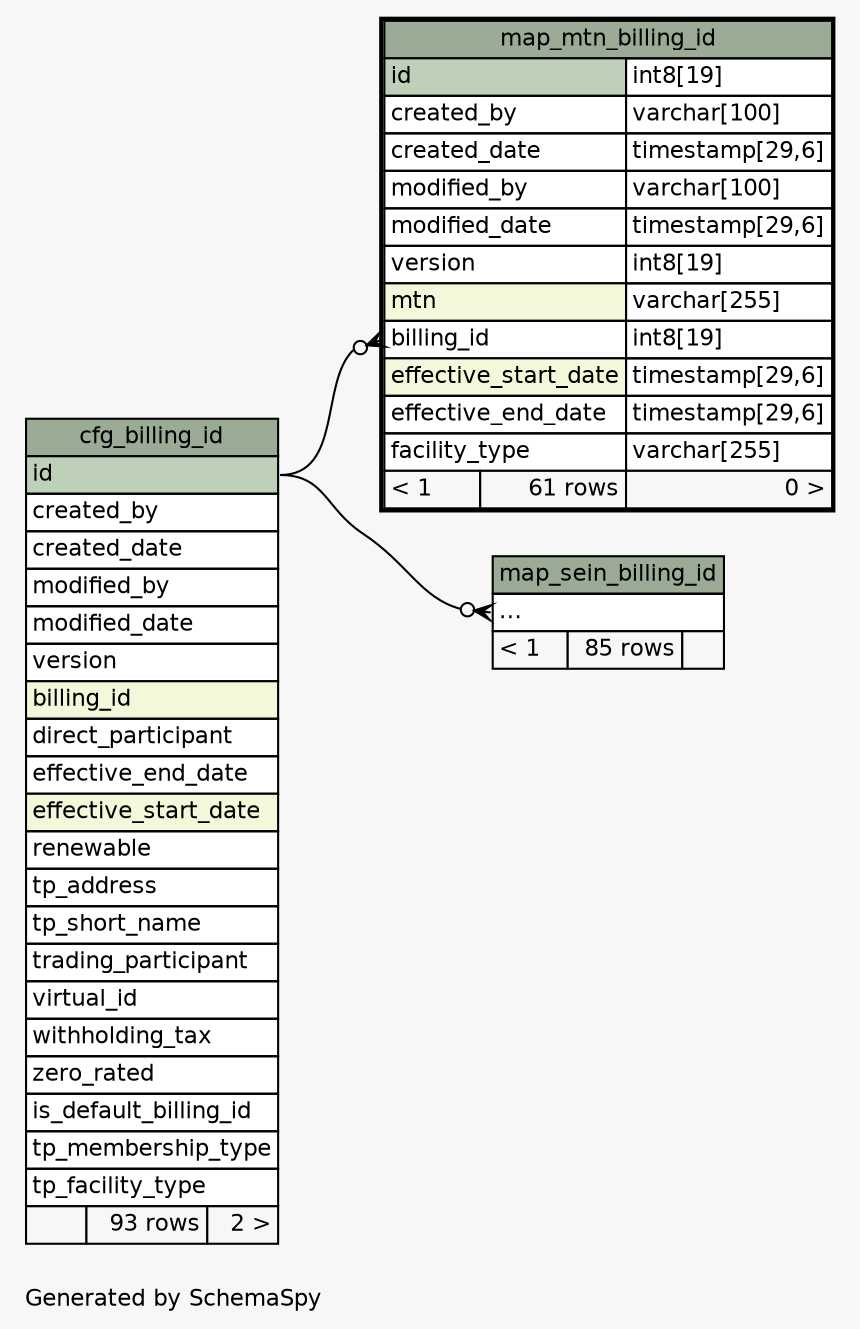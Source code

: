 // dot 2.36.0 on Mac OS X 10.12.6
// SchemaSpy rev 590
digraph "twoDegreesRelationshipsDiagram" {
  graph [
    rankdir="RL"
    bgcolor="#f7f7f7"
    label="\nGenerated by SchemaSpy"
    labeljust="l"
    nodesep="0.18"
    ranksep="0.46"
    fontname="Helvetica"
    fontsize="11"
  ];
  node [
    fontname="Helvetica"
    fontsize="11"
    shape="plaintext"
  ];
  edge [
    arrowsize="0.8"
  ];
  "map_mtn_billing_id":"billing_id":w -> "cfg_billing_id":"id":e [arrowhead=none dir=back arrowtail=crowodot];
  "map_sein_billing_id":"elipses":w -> "cfg_billing_id":"id":e [arrowhead=none dir=back arrowtail=crowodot];
  "cfg_billing_id" [
    label=<
    <TABLE BORDER="0" CELLBORDER="1" CELLSPACING="0" BGCOLOR="#ffffff">
      <TR><TD COLSPAN="3" BGCOLOR="#9bab96" ALIGN="CENTER">cfg_billing_id</TD></TR>
      <TR><TD PORT="id" COLSPAN="3" BGCOLOR="#bed1b8" ALIGN="LEFT">id</TD></TR>
      <TR><TD PORT="created_by" COLSPAN="3" ALIGN="LEFT">created_by</TD></TR>
      <TR><TD PORT="created_date" COLSPAN="3" ALIGN="LEFT">created_date</TD></TR>
      <TR><TD PORT="modified_by" COLSPAN="3" ALIGN="LEFT">modified_by</TD></TR>
      <TR><TD PORT="modified_date" COLSPAN="3" ALIGN="LEFT">modified_date</TD></TR>
      <TR><TD PORT="version" COLSPAN="3" ALIGN="LEFT">version</TD></TR>
      <TR><TD PORT="billing_id" COLSPAN="3" BGCOLOR="#f4f7da" ALIGN="LEFT">billing_id</TD></TR>
      <TR><TD PORT="direct_participant" COLSPAN="3" ALIGN="LEFT">direct_participant</TD></TR>
      <TR><TD PORT="effective_end_date" COLSPAN="3" ALIGN="LEFT">effective_end_date</TD></TR>
      <TR><TD PORT="effective_start_date" COLSPAN="3" BGCOLOR="#f4f7da" ALIGN="LEFT">effective_start_date</TD></TR>
      <TR><TD PORT="renewable" COLSPAN="3" ALIGN="LEFT">renewable</TD></TR>
      <TR><TD PORT="tp_address" COLSPAN="3" ALIGN="LEFT">tp_address</TD></TR>
      <TR><TD PORT="tp_short_name" COLSPAN="3" ALIGN="LEFT">tp_short_name</TD></TR>
      <TR><TD PORT="trading_participant" COLSPAN="3" ALIGN="LEFT">trading_participant</TD></TR>
      <TR><TD PORT="virtual_id" COLSPAN="3" ALIGN="LEFT">virtual_id</TD></TR>
      <TR><TD PORT="withholding_tax" COLSPAN="3" ALIGN="LEFT">withholding_tax</TD></TR>
      <TR><TD PORT="zero_rated" COLSPAN="3" ALIGN="LEFT">zero_rated</TD></TR>
      <TR><TD PORT="is_default_billing_id" COLSPAN="3" ALIGN="LEFT">is_default_billing_id</TD></TR>
      <TR><TD PORT="tp_membership_type" COLSPAN="3" ALIGN="LEFT">tp_membership_type</TD></TR>
      <TR><TD PORT="tp_facility_type" COLSPAN="3" ALIGN="LEFT">tp_facility_type</TD></TR>
      <TR><TD ALIGN="LEFT" BGCOLOR="#f7f7f7">  </TD><TD ALIGN="RIGHT" BGCOLOR="#f7f7f7">93 rows</TD><TD ALIGN="RIGHT" BGCOLOR="#f7f7f7">2 &gt;</TD></TR>
    </TABLE>>
    URL="cfg_billing_id.html"
    tooltip="cfg_billing_id"
  ];
  "map_mtn_billing_id" [
    label=<
    <TABLE BORDER="2" CELLBORDER="1" CELLSPACING="0" BGCOLOR="#ffffff">
      <TR><TD COLSPAN="3" BGCOLOR="#9bab96" ALIGN="CENTER">map_mtn_billing_id</TD></TR>
      <TR><TD PORT="id" COLSPAN="2" BGCOLOR="#bed1b8" ALIGN="LEFT">id</TD><TD PORT="id.type" ALIGN="LEFT">int8[19]</TD></TR>
      <TR><TD PORT="created_by" COLSPAN="2" ALIGN="LEFT">created_by</TD><TD PORT="created_by.type" ALIGN="LEFT">varchar[100]</TD></TR>
      <TR><TD PORT="created_date" COLSPAN="2" ALIGN="LEFT">created_date</TD><TD PORT="created_date.type" ALIGN="LEFT">timestamp[29,6]</TD></TR>
      <TR><TD PORT="modified_by" COLSPAN="2" ALIGN="LEFT">modified_by</TD><TD PORT="modified_by.type" ALIGN="LEFT">varchar[100]</TD></TR>
      <TR><TD PORT="modified_date" COLSPAN="2" ALIGN="LEFT">modified_date</TD><TD PORT="modified_date.type" ALIGN="LEFT">timestamp[29,6]</TD></TR>
      <TR><TD PORT="version" COLSPAN="2" ALIGN="LEFT">version</TD><TD PORT="version.type" ALIGN="LEFT">int8[19]</TD></TR>
      <TR><TD PORT="mtn" COLSPAN="2" BGCOLOR="#f4f7da" ALIGN="LEFT">mtn</TD><TD PORT="mtn.type" ALIGN="LEFT">varchar[255]</TD></TR>
      <TR><TD PORT="billing_id" COLSPAN="2" ALIGN="LEFT">billing_id</TD><TD PORT="billing_id.type" ALIGN="LEFT">int8[19]</TD></TR>
      <TR><TD PORT="effective_start_date" COLSPAN="2" BGCOLOR="#f4f7da" ALIGN="LEFT">effective_start_date</TD><TD PORT="effective_start_date.type" ALIGN="LEFT">timestamp[29,6]</TD></TR>
      <TR><TD PORT="effective_end_date" COLSPAN="2" ALIGN="LEFT">effective_end_date</TD><TD PORT="effective_end_date.type" ALIGN="LEFT">timestamp[29,6]</TD></TR>
      <TR><TD PORT="facility_type" COLSPAN="2" ALIGN="LEFT">facility_type</TD><TD PORT="facility_type.type" ALIGN="LEFT">varchar[255]</TD></TR>
      <TR><TD ALIGN="LEFT" BGCOLOR="#f7f7f7">&lt; 1</TD><TD ALIGN="RIGHT" BGCOLOR="#f7f7f7">61 rows</TD><TD ALIGN="RIGHT" BGCOLOR="#f7f7f7">0 &gt;</TD></TR>
    </TABLE>>
    URL="map_mtn_billing_id.html"
    tooltip="map_mtn_billing_id"
  ];
  "map_sein_billing_id" [
    label=<
    <TABLE BORDER="0" CELLBORDER="1" CELLSPACING="0" BGCOLOR="#ffffff">
      <TR><TD COLSPAN="3" BGCOLOR="#9bab96" ALIGN="CENTER">map_sein_billing_id</TD></TR>
      <TR><TD PORT="elipses" COLSPAN="3" ALIGN="LEFT">...</TD></TR>
      <TR><TD ALIGN="LEFT" BGCOLOR="#f7f7f7">&lt; 1</TD><TD ALIGN="RIGHT" BGCOLOR="#f7f7f7">85 rows</TD><TD ALIGN="RIGHT" BGCOLOR="#f7f7f7">  </TD></TR>
    </TABLE>>
    URL="map_sein_billing_id.html"
    tooltip="map_sein_billing_id"
  ];
}
